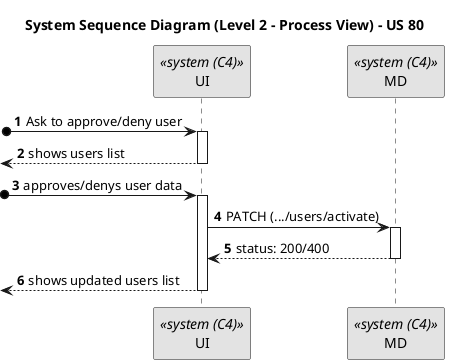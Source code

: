 @startuml
skinparam monochrome true
skinparam packageStyle rectangle
skinparam shadowing false

title System Sequence Diagram (Level 2 - Process View) - US 80
autonumber

participant "UI" as UI <<system (C4)>>
participant "MD" as MD <<system (C4)>>

?o-> UI : Ask to approve/deny user
activate UI

<-- UI : shows users list
deactivate UI

?o-> UI :  approves/denys user data
activate UI

    UI -> MD : PATCH (.../users/activate)
    activate MD
        UI <-- MD : status: 200/400
    deactivate MD

<-- UI : shows updated users list
deactivate UI

@enduml
